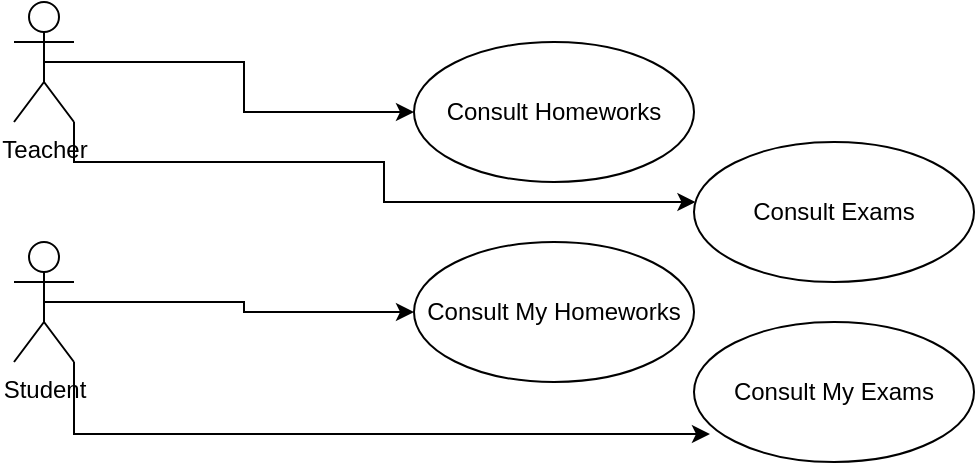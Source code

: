 <mxfile version="28.1.1">
  <diagram name="Page-1" id="rXzE8Ivk7mm9_P4xR8rt">
    <mxGraphModel dx="872" dy="495" grid="1" gridSize="10" guides="1" tooltips="1" connect="1" arrows="1" fold="1" page="1" pageScale="1" pageWidth="827" pageHeight="1169" math="0" shadow="0">
      <root>
        <mxCell id="0" />
        <mxCell id="1" parent="0" />
        <mxCell id="igzauwJSWDCLafY35PAa-1" value="Consult My Homeworks" style="ellipse;whiteSpace=wrap;html=1;" vertex="1" parent="1">
          <mxGeometry x="310" y="240" width="140" height="70" as="geometry" />
        </mxCell>
        <mxCell id="igzauwJSWDCLafY35PAa-2" value="Consult Homeworks" style="ellipse;whiteSpace=wrap;html=1;" vertex="1" parent="1">
          <mxGeometry x="310" y="140" width="140" height="70" as="geometry" />
        </mxCell>
        <mxCell id="igzauwJSWDCLafY35PAa-3" value="Consult M&lt;span style=&quot;background-color: transparent; color: light-dark(rgb(0, 0, 0), rgb(255, 255, 255));&quot;&gt;y Exams&lt;/span&gt;" style="ellipse;whiteSpace=wrap;html=1;" vertex="1" parent="1">
          <mxGeometry x="450" y="280" width="140" height="70" as="geometry" />
        </mxCell>
        <mxCell id="igzauwJSWDCLafY35PAa-4" value="Consult Exam&lt;span style=&quot;background-color: transparent; color: light-dark(rgb(0, 0, 0), rgb(255, 255, 255));&quot;&gt;s&lt;/span&gt;" style="ellipse;whiteSpace=wrap;html=1;" vertex="1" parent="1">
          <mxGeometry x="450" y="190" width="140" height="70" as="geometry" />
        </mxCell>
        <mxCell id="igzauwJSWDCLafY35PAa-14" style="edgeStyle=orthogonalEdgeStyle;rounded=0;orthogonalLoop=1;jettySize=auto;html=1;exitX=0.5;exitY=0.5;exitDx=0;exitDy=0;exitPerimeter=0;" edge="1" parent="1" source="igzauwJSWDCLafY35PAa-9" target="igzauwJSWDCLafY35PAa-2">
          <mxGeometry relative="1" as="geometry" />
        </mxCell>
        <mxCell id="igzauwJSWDCLafY35PAa-16" style="edgeStyle=orthogonalEdgeStyle;rounded=0;orthogonalLoop=1;jettySize=auto;html=1;exitX=1;exitY=1;exitDx=0;exitDy=0;exitPerimeter=0;" edge="1" parent="1" source="igzauwJSWDCLafY35PAa-9" target="igzauwJSWDCLafY35PAa-4">
          <mxGeometry relative="1" as="geometry">
            <Array as="points">
              <mxPoint x="140" y="200" />
              <mxPoint x="295" y="200" />
              <mxPoint x="295" y="220" />
            </Array>
          </mxGeometry>
        </mxCell>
        <mxCell id="igzauwJSWDCLafY35PAa-9" value="Teacher" style="shape=umlActor;verticalLabelPosition=bottom;verticalAlign=top;html=1;" vertex="1" parent="1">
          <mxGeometry x="110" y="120" width="30" height="60" as="geometry" />
        </mxCell>
        <mxCell id="igzauwJSWDCLafY35PAa-17" style="edgeStyle=orthogonalEdgeStyle;rounded=0;orthogonalLoop=1;jettySize=auto;html=1;exitX=0.5;exitY=0.5;exitDx=0;exitDy=0;exitPerimeter=0;entryX=0;entryY=0.5;entryDx=0;entryDy=0;" edge="1" parent="1" source="igzauwJSWDCLafY35PAa-10" target="igzauwJSWDCLafY35PAa-1">
          <mxGeometry relative="1" as="geometry" />
        </mxCell>
        <mxCell id="igzauwJSWDCLafY35PAa-10" value="Student" style="shape=umlActor;verticalLabelPosition=bottom;verticalAlign=top;html=1;" vertex="1" parent="1">
          <mxGeometry x="110" y="240" width="30" height="60" as="geometry" />
        </mxCell>
        <mxCell id="igzauwJSWDCLafY35PAa-18" style="edgeStyle=orthogonalEdgeStyle;rounded=0;orthogonalLoop=1;jettySize=auto;html=1;exitX=1;exitY=1;exitDx=0;exitDy=0;exitPerimeter=0;entryX=0.057;entryY=0.8;entryDx=0;entryDy=0;entryPerimeter=0;" edge="1" parent="1" source="igzauwJSWDCLafY35PAa-10" target="igzauwJSWDCLafY35PAa-3">
          <mxGeometry relative="1" as="geometry" />
        </mxCell>
      </root>
    </mxGraphModel>
  </diagram>
</mxfile>
